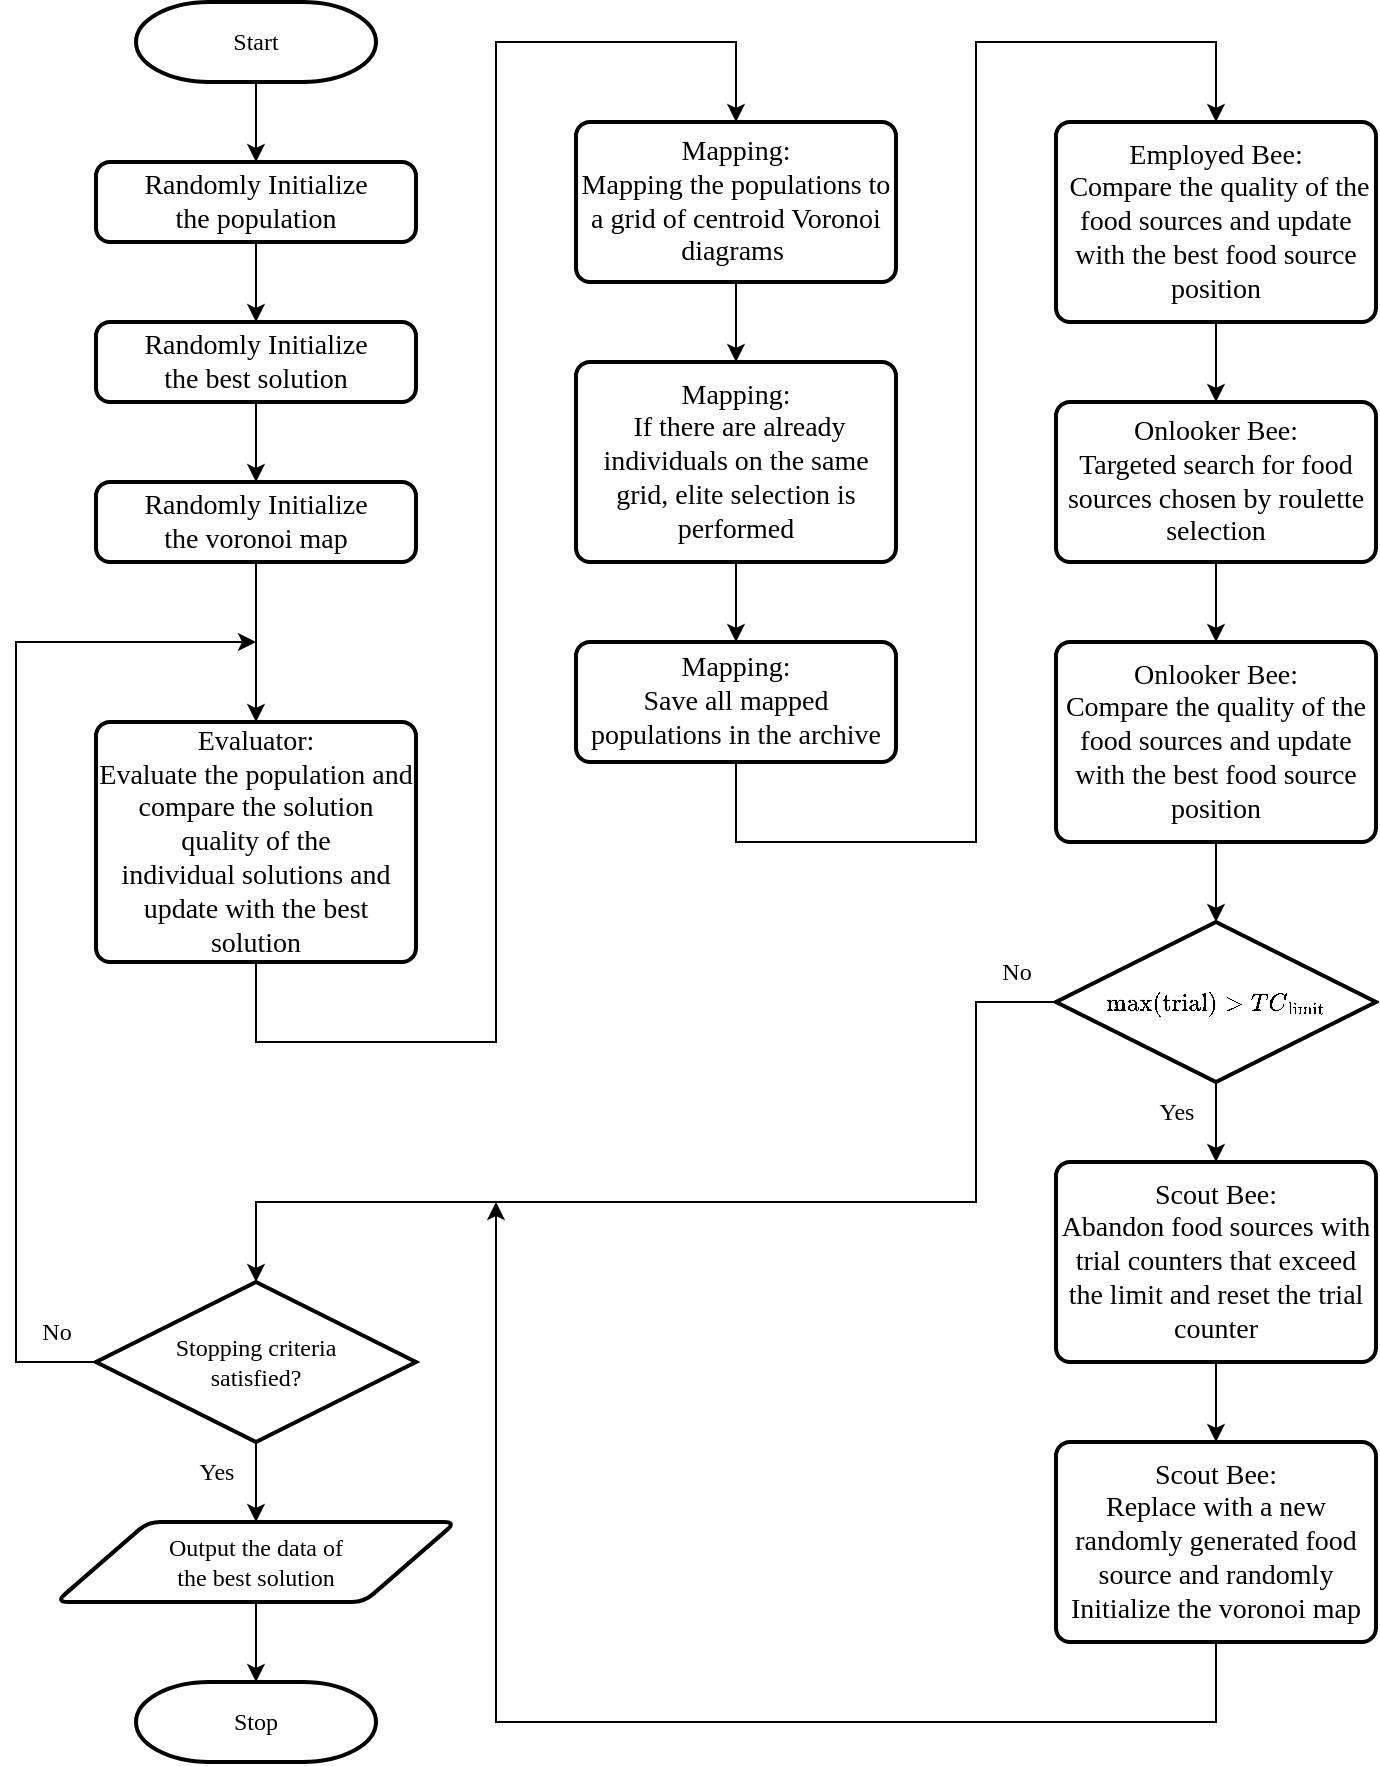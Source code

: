 <mxfile version="25.0.3" pages="5">
  <diagram id="3H6t_zqQJeO0y_MjUVNz" name="Main">
    <mxGraphModel dx="1113" dy="704" grid="1" gridSize="10" guides="1" tooltips="1" connect="1" arrows="1" fold="1" page="1" pageScale="1" pageWidth="827" pageHeight="1169" math="1" shadow="0">
      <root>
        <mxCell id="0" />
        <mxCell id="1" parent="0" />
        <mxCell id="qUcMJ0d_XwTnOVWjEgoh-31" value="" style="edgeStyle=orthogonalEdgeStyle;rounded=0;orthogonalLoop=1;jettySize=auto;html=1;fontFamily=Zen Kaku Gothic New;fontSource=https%3A%2F%2Ffonts.googleapis.com%2Fcss%3Ffamily%3DZen%2BKaku%2BGothic%2BNew;" parent="1" source="r-x8dVO7sjuacNaad5cY-24" target="qUcMJ0d_XwTnOVWjEgoh-25" edge="1">
          <mxGeometry relative="1" as="geometry" />
        </mxCell>
        <mxCell id="r-x8dVO7sjuacNaad5cY-24" value="&lt;font data-font-src=&quot;https://fonts.googleapis.com/css?family=Zen+Kaku+Gothic+New&quot;&gt;Start&lt;/font&gt;" style="strokeWidth=2;html=1;shape=mxgraph.flowchart.terminator;whiteSpace=wrap;fontFamily=Zen Kaku Gothic New;fontSource=https%3A%2F%2Ffonts.googleapis.com%2Fcss%3Ffamily%3DZen%2BKaku%2BGothic%2BNew;" parent="1" vertex="1">
          <mxGeometry x="100" y="40" width="120" height="40" as="geometry" />
        </mxCell>
        <mxCell id="r-x8dVO7sjuacNaad5cY-25" value="&lt;font data-font-src=&quot;https://fonts.googleapis.com/css?family=Zen+Kaku+Gothic+New&quot;&gt;Stop&lt;/font&gt;" style="strokeWidth=2;html=1;shape=mxgraph.flowchart.terminator;whiteSpace=wrap;fontFamily=Zen Kaku Gothic New;fontSource=https%3A%2F%2Ffonts.googleapis.com%2Fcss%3Ffamily%3DZen%2BKaku%2BGothic%2BNew;" parent="1" vertex="1">
          <mxGeometry x="100" y="880" width="120" height="40" as="geometry" />
        </mxCell>
        <mxCell id="qUcMJ0d_XwTnOVWjEgoh-24" value="" style="edgeStyle=none;html=1;fontFamily=Zen Kaku Gothic New;fontSource=https%3A%2F%2Ffonts.googleapis.com%2Fcss%3Ffamily%3DZen%2BKaku%2BGothic%2BNew;" parent="1" source="qUcMJ0d_XwTnOVWjEgoh-25" target="qUcMJ0d_XwTnOVWjEgoh-27" edge="1">
          <mxGeometry relative="1" as="geometry" />
        </mxCell>
        <mxCell id="qUcMJ0d_XwTnOVWjEgoh-25" value="&lt;font style=&quot;font-size: 14px;&quot;&gt;Randomly Initialize&lt;br&gt;the population&lt;/font&gt;" style="rounded=1;whiteSpace=wrap;html=1;absoluteArcSize=1;arcSize=14;strokeWidth=2;labelBackgroundColor=none;fillColor=none;fontFamily=Zen Kaku Gothic New;fontSource=https%3A%2F%2Ffonts.googleapis.com%2Fcss%3Ffamily%3DZen%2BKaku%2BGothic%2BNew;" parent="1" vertex="1">
          <mxGeometry x="80" y="120" width="160" height="40" as="geometry" />
        </mxCell>
        <mxCell id="ZrMVAZr8mCri6FPt50CC-32" value="" style="edgeStyle=orthogonalEdgeStyle;rounded=0;orthogonalLoop=1;jettySize=auto;html=1;fontFamily=Zen Kaku Gothic New;fontSource=https%3A%2F%2Ffonts.googleapis.com%2Fcss%3Ffamily%3DZen%2BKaku%2BGothic%2BNew;" parent="1" source="qUcMJ0d_XwTnOVWjEgoh-27" target="qUcMJ0d_XwTnOVWjEgoh-30" edge="1">
          <mxGeometry relative="1" as="geometry" />
        </mxCell>
        <mxCell id="qUcMJ0d_XwTnOVWjEgoh-27" value="&lt;span style=&quot;font-size: 14px;&quot;&gt;Randomly Initialize&lt;/span&gt;&lt;br style=&quot;font-size: 14px;&quot;&gt;&lt;span style=&quot;font-size: 14px;&quot;&gt;the best solution&lt;/span&gt;" style="rounded=1;whiteSpace=wrap;html=1;absoluteArcSize=1;arcSize=14;strokeWidth=2;labelBackgroundColor=none;fillColor=none;fontFamily=Zen Kaku Gothic New;fontSource=https%3A%2F%2Ffonts.googleapis.com%2Fcss%3Ffamily%3DZen%2BKaku%2BGothic%2BNew;" parent="1" vertex="1">
          <mxGeometry x="80" y="200" width="160" height="40" as="geometry" />
        </mxCell>
        <mxCell id="p7gg8vDx-tXxFpOCX-z4-24" style="edgeStyle=orthogonalEdgeStyle;rounded=0;orthogonalLoop=1;jettySize=auto;html=1;entryX=0.5;entryY=0;entryDx=0;entryDy=0;exitX=0.5;exitY=1;exitDx=0;exitDy=0;fontFamily=Zen Kaku Gothic New;fontSource=https%3A%2F%2Ffonts.googleapis.com%2Fcss%3Ffamily%3DZen%2BKaku%2BGothic%2BNew;" parent="1" source="qUcMJ0d_XwTnOVWjEgoh-30" target="ZrMVAZr8mCri6FPt50CC-29" edge="1">
          <mxGeometry relative="1" as="geometry">
            <mxPoint x="200" y="420" as="targetPoint" />
            <mxPoint x="160" y="340" as="sourcePoint" />
            <Array as="points">
              <mxPoint x="160" y="350" />
              <mxPoint x="160" y="350" />
            </Array>
          </mxGeometry>
        </mxCell>
        <mxCell id="qUcMJ0d_XwTnOVWjEgoh-30" value="&lt;font style=&quot;font-size: 14px;&quot;&gt;Randomly Initialize&lt;br&gt;the voronoi map&lt;/font&gt;" style="rounded=1;whiteSpace=wrap;html=1;absoluteArcSize=1;arcSize=14;strokeWidth=2;labelBackgroundColor=none;fillColor=none;fontFamily=Zen Kaku Gothic New;fontSource=https%3A%2F%2Ffonts.googleapis.com%2Fcss%3Ffamily%3DZen%2BKaku%2BGothic%2BNew;" parent="1" vertex="1">
          <mxGeometry x="80" y="280" width="160" height="40" as="geometry" />
        </mxCell>
        <mxCell id="ZrMVAZr8mCri6FPt50CC-38" style="edgeStyle=orthogonalEdgeStyle;rounded=0;orthogonalLoop=1;jettySize=auto;html=1;exitX=0;exitY=0.5;exitDx=0;exitDy=0;exitPerimeter=0;fontFamily=Zen Kaku Gothic New;fontSource=https%3A%2F%2Ffonts.googleapis.com%2Fcss%3Ffamily%3DZen%2BKaku%2BGothic%2BNew;" parent="1" source="ZrMVAZr8mCri6FPt50CC-24" edge="1">
          <mxGeometry relative="1" as="geometry">
            <mxPoint x="160" y="360" as="targetPoint" />
            <Array as="points">
              <mxPoint x="40" y="720" />
              <mxPoint x="40" y="360" />
            </Array>
          </mxGeometry>
        </mxCell>
        <mxCell id="ZrMVAZr8mCri6FPt50CC-48" style="edgeStyle=orthogonalEdgeStyle;rounded=0;orthogonalLoop=1;jettySize=auto;html=1;entryX=0.5;entryY=0;entryDx=0;entryDy=0;fontFamily=Zen Kaku Gothic New;fontSource=https%3A%2F%2Ffonts.googleapis.com%2Fcss%3Ffamily%3DZen%2BKaku%2BGothic%2BNew;" parent="1" source="ZrMVAZr8mCri6FPt50CC-24" target="ZrMVAZr8mCri6FPt50CC-47" edge="1">
          <mxGeometry relative="1" as="geometry" />
        </mxCell>
        <mxCell id="ZrMVAZr8mCri6FPt50CC-24" value="Stopping criteria &lt;br&gt;satisfied?" style="strokeWidth=2;html=1;shape=mxgraph.flowchart.decision;whiteSpace=wrap;labelBackgroundColor=none;fillColor=none;fontFamily=Zen Kaku Gothic New;fontSource=https%3A%2F%2Ffonts.googleapis.com%2Fcss%3Ffamily%3DZen%2BKaku%2BGothic%2BNew;" parent="1" vertex="1">
          <mxGeometry x="80" y="680" width="160" height="80" as="geometry" />
        </mxCell>
        <mxCell id="ZrMVAZr8mCri6FPt50CC-27" value="Yes" style="text;html=1;align=center;verticalAlign=middle;resizable=0;points=[];autosize=1;strokeColor=none;fillColor=none;fontFamily=Zen Kaku Gothic New;fontSource=https%3A%2F%2Ffonts.googleapis.com%2Fcss%3Ffamily%3DZen%2BKaku%2BGothic%2BNew;" parent="1" vertex="1">
          <mxGeometry x="120" y="760" width="40" height="30" as="geometry" />
        </mxCell>
        <mxCell id="ZrMVAZr8mCri6FPt50CC-28" value="No" style="text;html=1;align=center;verticalAlign=middle;resizable=0;points=[];autosize=1;strokeColor=none;fillColor=none;fontFamily=Zen Kaku Gothic New;fontSource=https%3A%2F%2Ffonts.googleapis.com%2Fcss%3Ffamily%3DZen%2BKaku%2BGothic%2BNew;" parent="1" vertex="1">
          <mxGeometry x="40" y="690" width="40" height="30" as="geometry" />
        </mxCell>
        <mxCell id="ZrMVAZr8mCri6FPt50CC-34" value="" style="edgeStyle=orthogonalEdgeStyle;rounded=0;orthogonalLoop=1;jettySize=auto;html=1;fontFamily=Zen Kaku Gothic New;fontSource=https%3A%2F%2Ffonts.googleapis.com%2Fcss%3Ffamily%3DZen%2BKaku%2BGothic%2BNew;" parent="1" source="ZrMVAZr8mCri6FPt50CC-29" target="ZrMVAZr8mCri6FPt50CC-33" edge="1">
          <mxGeometry relative="1" as="geometry">
            <Array as="points">
              <mxPoint x="160" y="560" />
              <mxPoint x="280" y="560" />
              <mxPoint x="280" y="60" />
              <mxPoint x="400" y="60" />
            </Array>
          </mxGeometry>
        </mxCell>
        <mxCell id="ZrMVAZr8mCri6FPt50CC-29" value="&lt;font style=&quot;font-size: 14px;&quot;&gt;Evaluator:&lt;br&gt;Evaluate the population and compare the solution quality of the individual&amp;nbsp;solutions and update with the best solution&lt;/font&gt;" style="rounded=1;whiteSpace=wrap;html=1;absoluteArcSize=1;arcSize=14;strokeWidth=2;labelBackgroundColor=none;fillColor=none;fontFamily=Zen Kaku Gothic New;fontSource=https%3A%2F%2Ffonts.googleapis.com%2Fcss%3Ffamily%3DZen%2BKaku%2BGothic%2BNew;" parent="1" vertex="1">
          <mxGeometry x="80" y="400" width="160" height="120" as="geometry" />
        </mxCell>
        <mxCell id="yC3Sb2wDmPSCrWV9YOtB-28" style="edgeStyle=orthogonalEdgeStyle;rounded=0;orthogonalLoop=1;jettySize=auto;html=1;entryX=0.5;entryY=0;entryDx=0;entryDy=0;fontFamily=Zen Kaku Gothic New;fontSource=https%3A%2F%2Ffonts.googleapis.com%2Fcss%3Ffamily%3DZen%2BKaku%2BGothic%2BNew;" edge="1" parent="1" source="ZrMVAZr8mCri6FPt50CC-30" target="yC3Sb2wDmPSCrWV9YOtB-24">
          <mxGeometry relative="1" as="geometry">
            <Array as="points">
              <mxPoint x="640" y="580" />
            </Array>
          </mxGeometry>
        </mxCell>
        <mxCell id="ZrMVAZr8mCri6FPt50CC-30" value="$$\max(\text{trial}) &amp;gt; {TC}_\text{limit}$$" style="strokeWidth=2;html=1;shape=mxgraph.flowchart.decision;whiteSpace=wrap;labelBackgroundColor=none;fillColor=none;fontFamily=Zen Kaku Gothic New;fontSource=https%3A%2F%2Ffonts.googleapis.com%2Fcss%3Ffamily%3DZen%2BKaku%2BGothic%2BNew;" parent="1" vertex="1">
          <mxGeometry x="560" y="500" width="160" height="80" as="geometry" />
        </mxCell>
        <mxCell id="ZrMVAZr8mCri6FPt50CC-37" value="" style="edgeStyle=orthogonalEdgeStyle;rounded=0;orthogonalLoop=1;jettySize=auto;html=1;fontFamily=Zen Kaku Gothic New;fontSource=https%3A%2F%2Ffonts.googleapis.com%2Fcss%3Ffamily%3DZen%2BKaku%2BGothic%2BNew;" parent="1" source="ZrMVAZr8mCri6FPt50CC-33" target="ZrMVAZr8mCri6FPt50CC-36" edge="1">
          <mxGeometry relative="1" as="geometry" />
        </mxCell>
        <mxCell id="ZrMVAZr8mCri6FPt50CC-33" value="&lt;span style=&quot;font-size: 14px;&quot;&gt;Mapping:&lt;/span&gt;&lt;span style=&quot;font-size: 14px;&quot;&gt;&lt;br&gt;Mapping the populations to a grid of centroid Voronoi diagrams&amp;nbsp;&lt;/span&gt;" style="rounded=1;whiteSpace=wrap;html=1;absoluteArcSize=1;arcSize=14;strokeWidth=2;labelBackgroundColor=none;fillColor=none;fontFamily=Zen Kaku Gothic New;fontSource=https%3A%2F%2Ffonts.googleapis.com%2Fcss%3Ffamily%3DZen%2BKaku%2BGothic%2BNew;" parent="1" vertex="1">
          <mxGeometry x="320" y="100" width="160" height="80" as="geometry" />
        </mxCell>
        <mxCell id="yC3Sb2wDmPSCrWV9YOtB-33" value="" style="edgeStyle=orthogonalEdgeStyle;rounded=0;orthogonalLoop=1;jettySize=auto;html=1;fontFamily=Zen Kaku Gothic New;fontSource=https%3A%2F%2Ffonts.googleapis.com%2Fcss%3Ffamily%3DZen%2BKaku%2BGothic%2BNew;" edge="1" parent="1" source="ZrMVAZr8mCri6FPt50CC-36" target="ZrMVAZr8mCri6FPt50CC-42">
          <mxGeometry relative="1" as="geometry" />
        </mxCell>
        <mxCell id="ZrMVAZr8mCri6FPt50CC-36" value="&lt;span style=&quot;font-size: 14px;&quot;&gt;Mapping:&lt;/span&gt;&lt;span style=&quot;font-size: 14px;&quot;&gt;&lt;br&gt;&amp;nbsp;&lt;/span&gt;&lt;span style=&quot;font-size: 14px;&quot;&gt;If there are already individuals on the same grid, elite selection is performed&lt;/span&gt;" style="rounded=1;whiteSpace=wrap;html=1;absoluteArcSize=1;arcSize=14;strokeWidth=2;labelBackgroundColor=none;fillColor=none;fontFamily=Zen Kaku Gothic New;fontSource=https%3A%2F%2Ffonts.googleapis.com%2Fcss%3Ffamily%3DZen%2BKaku%2BGothic%2BNew;" parent="1" vertex="1">
          <mxGeometry x="320" y="220" width="160" height="100" as="geometry" />
        </mxCell>
        <mxCell id="ZrMVAZr8mCri6FPt50CC-45" value="" style="edgeStyle=orthogonalEdgeStyle;rounded=0;orthogonalLoop=1;jettySize=auto;html=1;fontFamily=Zen Kaku Gothic New;fontSource=https%3A%2F%2Ffonts.googleapis.com%2Fcss%3Ffamily%3DZen%2BKaku%2BGothic%2BNew;" parent="1" source="ZrMVAZr8mCri6FPt50CC-42" target="ZrMVAZr8mCri6FPt50CC-44" edge="1">
          <mxGeometry relative="1" as="geometry">
            <Array as="points">
              <mxPoint x="400" y="460" />
              <mxPoint x="520" y="460" />
              <mxPoint x="520" y="60" />
              <mxPoint x="640" y="60" />
            </Array>
          </mxGeometry>
        </mxCell>
        <mxCell id="ZrMVAZr8mCri6FPt50CC-42" value="&lt;div&gt;&lt;span style=&quot;font-size: 14px;&quot;&gt;Mapping:&lt;/span&gt;&lt;span style=&quot;font-size: 14px;&quot;&gt;&lt;br&gt;&lt;/span&gt;&lt;/div&gt;&lt;span style=&quot;font-size: 14px;&quot;&gt;Save all mapped populations in the archive&lt;/span&gt;" style="rounded=1;whiteSpace=wrap;html=1;absoluteArcSize=1;arcSize=14;strokeWidth=2;labelBackgroundColor=none;fillColor=none;fontFamily=Zen Kaku Gothic New;fontSource=https%3A%2F%2Ffonts.googleapis.com%2Fcss%3Ffamily%3DZen%2BKaku%2BGothic%2BNew;" parent="1" vertex="1">
          <mxGeometry x="320" y="360" width="160" height="60" as="geometry" />
        </mxCell>
        <mxCell id="yC3Sb2wDmPSCrWV9YOtB-37" value="" style="edgeStyle=orthogonalEdgeStyle;rounded=0;orthogonalLoop=1;jettySize=auto;html=1;fontFamily=Zen Kaku Gothic New;fontSource=https%3A%2F%2Ffonts.googleapis.com%2Fcss%3Ffamily%3DZen%2BKaku%2BGothic%2BNew;" edge="1" parent="1" source="ZrMVAZr8mCri6FPt50CC-44" target="yC3Sb2wDmPSCrWV9YOtB-31">
          <mxGeometry relative="1" as="geometry" />
        </mxCell>
        <mxCell id="ZrMVAZr8mCri6FPt50CC-44" value="&lt;span style=&quot;font-size: 14px;&quot;&gt;Employed Bee:&lt;/span&gt;&lt;div&gt;&lt;span style=&quot;font-size: 14px;&quot;&gt;&amp;nbsp;Compare the quality of the food sources and update with the best food source position&lt;/span&gt;&lt;/div&gt;" style="rounded=1;whiteSpace=wrap;html=1;absoluteArcSize=1;arcSize=14;strokeWidth=2;labelBackgroundColor=none;fillColor=none;fontFamily=Zen Kaku Gothic New;fontSource=https%3A%2F%2Ffonts.googleapis.com%2Fcss%3Ffamily%3DZen%2BKaku%2BGothic%2BNew;" parent="1" vertex="1">
          <mxGeometry x="560" y="100" width="160" height="100" as="geometry" />
        </mxCell>
        <mxCell id="ZrMVAZr8mCri6FPt50CC-49" value="" style="edgeStyle=orthogonalEdgeStyle;rounded=0;orthogonalLoop=1;jettySize=auto;html=1;fontFamily=Zen Kaku Gothic New;fontSource=https%3A%2F%2Ffonts.googleapis.com%2Fcss%3Ffamily%3DZen%2BKaku%2BGothic%2BNew;" parent="1" source="ZrMVAZr8mCri6FPt50CC-47" target="r-x8dVO7sjuacNaad5cY-25" edge="1">
          <mxGeometry relative="1" as="geometry" />
        </mxCell>
        <mxCell id="ZrMVAZr8mCri6FPt50CC-47" value="Output the data of &lt;br&gt;the best solution" style="shape=parallelogram;html=1;strokeWidth=2;perimeter=parallelogramPerimeter;whiteSpace=wrap;rounded=1;arcSize=12;size=0.23;fontFamily=Zen Kaku Gothic New;fontSource=https%3A%2F%2Ffonts.googleapis.com%2Fcss%3Ffamily%3DZen%2BKaku%2BGothic%2BNew;" parent="1" vertex="1">
          <mxGeometry x="60" y="800" width="200" height="40" as="geometry" />
        </mxCell>
        <mxCell id="yC3Sb2wDmPSCrWV9YOtB-29" style="edgeStyle=orthogonalEdgeStyle;rounded=0;orthogonalLoop=1;jettySize=auto;html=1;exitX=0.5;exitY=1;exitDx=0;exitDy=0;fontFamily=Zen Kaku Gothic New;fontSource=https%3A%2F%2Ffonts.googleapis.com%2Fcss%3Ffamily%3DZen%2BKaku%2BGothic%2BNew;" edge="1" parent="1" source="yC3Sb2wDmPSCrWV9YOtB-39">
          <mxGeometry relative="1" as="geometry">
            <mxPoint x="280" y="640" as="targetPoint" />
            <mxPoint x="640" y="759.97" as="sourcePoint" />
            <Array as="points">
              <mxPoint x="640" y="900" />
              <mxPoint x="280" y="900" />
            </Array>
          </mxGeometry>
        </mxCell>
        <mxCell id="yC3Sb2wDmPSCrWV9YOtB-40" value="" style="edgeStyle=orthogonalEdgeStyle;rounded=0;orthogonalLoop=1;jettySize=auto;html=1;fontFamily=Zen Kaku Gothic New;fontSource=https%3A%2F%2Ffonts.googleapis.com%2Fcss%3Ffamily%3DZen%2BKaku%2BGothic%2BNew;" edge="1" parent="1" source="yC3Sb2wDmPSCrWV9YOtB-24" target="yC3Sb2wDmPSCrWV9YOtB-39">
          <mxGeometry relative="1" as="geometry">
            <Array as="points">
              <mxPoint x="640" y="700" />
              <mxPoint x="640" y="700" />
            </Array>
          </mxGeometry>
        </mxCell>
        <mxCell id="yC3Sb2wDmPSCrWV9YOtB-24" value="&lt;div&gt;&lt;span style=&quot;font-size: 14px;&quot;&gt;Scout Bee:&lt;/span&gt;&lt;/div&gt;&lt;span style=&quot;font-size: 14px;&quot;&gt;Abandon&amp;nbsp;food sources with trial counters that exceed the limit and reset the trial counter&lt;/span&gt;" style="rounded=1;whiteSpace=wrap;html=1;absoluteArcSize=1;arcSize=14;strokeWidth=2;labelBackgroundColor=none;fillColor=none;fontFamily=Zen Kaku Gothic New;fontSource=https%3A%2F%2Ffonts.googleapis.com%2Fcss%3Ffamily%3DZen%2BKaku%2BGothic%2BNew;" vertex="1" parent="1">
          <mxGeometry x="560" y="620" width="160" height="100" as="geometry" />
        </mxCell>
        <mxCell id="yC3Sb2wDmPSCrWV9YOtB-25" value="Yes" style="text;html=1;align=center;verticalAlign=middle;resizable=0;points=[];autosize=1;strokeColor=none;fillColor=none;fontFamily=Zen Kaku Gothic New;fontSource=https%3A%2F%2Ffonts.googleapis.com%2Fcss%3Ffamily%3DZen%2BKaku%2BGothic%2BNew;" vertex="1" parent="1">
          <mxGeometry x="600" y="580" width="40" height="30" as="geometry" />
        </mxCell>
        <mxCell id="yC3Sb2wDmPSCrWV9YOtB-26" value="No" style="text;html=1;align=center;verticalAlign=middle;resizable=0;points=[];autosize=1;strokeColor=none;fillColor=none;fontFamily=Zen Kaku Gothic New;fontSource=https%3A%2F%2Ffonts.googleapis.com%2Fcss%3Ffamily%3DZen%2BKaku%2BGothic%2BNew;" vertex="1" parent="1">
          <mxGeometry x="520" y="510" width="40" height="30" as="geometry" />
        </mxCell>
        <mxCell id="yC3Sb2wDmPSCrWV9YOtB-27" style="edgeStyle=orthogonalEdgeStyle;rounded=0;orthogonalLoop=1;jettySize=auto;html=1;entryX=0.5;entryY=0;entryDx=0;entryDy=0;entryPerimeter=0;fontFamily=Zen Kaku Gothic New;fontSource=https%3A%2F%2Ffonts.googleapis.com%2Fcss%3Ffamily%3DZen%2BKaku%2BGothic%2BNew;exitX=0;exitY=0.5;exitDx=0;exitDy=0;exitPerimeter=0;" edge="1" parent="1" source="ZrMVAZr8mCri6FPt50CC-30" target="ZrMVAZr8mCri6FPt50CC-24">
          <mxGeometry relative="1" as="geometry">
            <mxPoint x="500" y="560" as="sourcePoint" />
            <mxPoint x="280" y="560" as="targetPoint" />
            <Array as="points">
              <mxPoint x="520" y="540" />
              <mxPoint x="520" y="640" />
              <mxPoint x="160" y="640" />
            </Array>
          </mxGeometry>
        </mxCell>
        <mxCell id="yC3Sb2wDmPSCrWV9YOtB-41" value="" style="edgeStyle=orthogonalEdgeStyle;rounded=0;orthogonalLoop=1;jettySize=auto;html=1;fontFamily=Zen Kaku Gothic New;fontSource=https%3A%2F%2Ffonts.googleapis.com%2Fcss%3Ffamily%3DZen%2BKaku%2BGothic%2BNew;" edge="1" parent="1" source="yC3Sb2wDmPSCrWV9YOtB-30" target="ZrMVAZr8mCri6FPt50CC-30">
          <mxGeometry relative="1" as="geometry" />
        </mxCell>
        <mxCell id="yC3Sb2wDmPSCrWV9YOtB-30" value="&lt;div&gt;&lt;div&gt;&lt;span style=&quot;font-size: 14px;&quot;&gt;Onlooker Bee:&lt;/span&gt;&lt;/div&gt;&lt;span style=&quot;font-size: 14px;&quot;&gt;&lt;/span&gt;&lt;/div&gt;&lt;div&gt;&lt;span style=&quot;font-size: 14px; background-color: initial;&quot;&gt;Compare the quality of the food sources and update with the best food source position&lt;/span&gt;&lt;/div&gt;" style="rounded=1;whiteSpace=wrap;html=1;absoluteArcSize=1;arcSize=14;strokeWidth=2;labelBackgroundColor=none;fillColor=none;fontFamily=Zen Kaku Gothic New;fontSource=https%3A%2F%2Ffonts.googleapis.com%2Fcss%3Ffamily%3DZen%2BKaku%2BGothic%2BNew;" vertex="1" parent="1">
          <mxGeometry x="560" y="360" width="160" height="100" as="geometry" />
        </mxCell>
        <mxCell id="yC3Sb2wDmPSCrWV9YOtB-38" value="" style="edgeStyle=orthogonalEdgeStyle;rounded=0;orthogonalLoop=1;jettySize=auto;html=1;fontFamily=Zen Kaku Gothic New;fontSource=https%3A%2F%2Ffonts.googleapis.com%2Fcss%3Ffamily%3DZen%2BKaku%2BGothic%2BNew;" edge="1" parent="1" source="yC3Sb2wDmPSCrWV9YOtB-31" target="yC3Sb2wDmPSCrWV9YOtB-30">
          <mxGeometry relative="1" as="geometry" />
        </mxCell>
        <mxCell id="yC3Sb2wDmPSCrWV9YOtB-31" value="&lt;div&gt;&lt;span style=&quot;font-size: 14px;&quot;&gt;Onlooker Bee:&lt;/span&gt;&lt;span style=&quot;font-size: 14px;&quot;&gt;&lt;/span&gt;&lt;/div&gt;&lt;span style=&quot;font-size: 14px;&quot;&gt;Targeted search for food sources chosen by roulette selection&lt;/span&gt;" style="rounded=1;whiteSpace=wrap;html=1;absoluteArcSize=1;arcSize=14;strokeWidth=2;labelBackgroundColor=none;fillColor=none;fontFamily=Zen Kaku Gothic New;fontSource=https%3A%2F%2Ffonts.googleapis.com%2Fcss%3Ffamily%3DZen%2BKaku%2BGothic%2BNew;" vertex="1" parent="1">
          <mxGeometry x="560" y="240" width="160" height="80" as="geometry" />
        </mxCell>
        <mxCell id="yC3Sb2wDmPSCrWV9YOtB-39" value="&lt;div&gt;&lt;font style=&quot;font-size: 14px;&quot;&gt;Scout Bee:&lt;/font&gt;&lt;/div&gt;&lt;font style=&quot;font-size: 14px;&quot;&gt;Replace with a new randomly generated food source and r&lt;/font&gt;&lt;span style=&quot;font-size: 14px;&quot;&gt;andomly Initialize&amp;nbsp;&lt;/span&gt;&lt;span style=&quot;font-size: 14px;&quot;&gt;the voronoi map&lt;/span&gt;" style="rounded=1;whiteSpace=wrap;html=1;absoluteArcSize=1;arcSize=14;strokeWidth=2;labelBackgroundColor=none;fillColor=none;fontFamily=Zen Kaku Gothic New;fontSource=https%3A%2F%2Ffonts.googleapis.com%2Fcss%3Ffamily%3DZen%2BKaku%2BGothic%2BNew;" vertex="1" parent="1">
          <mxGeometry x="560" y="760" width="160" height="100" as="geometry" />
        </mxCell>
      </root>
    </mxGraphModel>
  </diagram>
  <diagram name="Initialize" id="SplFwivHjFoD7zbueBww">
    <mxGraphModel dx="628" dy="491" grid="1" gridSize="10" guides="1" tooltips="1" connect="1" arrows="1" fold="1" page="1" pageScale="1" pageWidth="1169" pageHeight="827" math="0" shadow="0">
      <root>
        <mxCell id="VORQM1guMgyCWVQgOza2-0" />
        <mxCell id="VORQM1guMgyCWVQgOza2-1" parent="VORQM1guMgyCWVQgOza2-0" />
        <mxCell id="HBq21uo3DgkPs9RNfbSA-0" value="" style="edgeStyle=none;html=1;fontFamily=Zen Kaku Gothic New;fontSource=https%3A%2F%2Ffonts.googleapis.com%2Fcss%3Ffamily%3DZen%2BKaku%2BGothic%2BNew;" edge="1" parent="VORQM1guMgyCWVQgOza2-1" source="VORQM1guMgyCWVQgOza2-3" target="pi0A4q8-4oQ2cXqygGsc-0">
          <mxGeometry relative="1" as="geometry" />
        </mxCell>
        <mxCell id="VORQM1guMgyCWVQgOza2-3" value="&lt;font style=&quot;font-size: 14px;&quot; data-font-src=&quot;https://fonts.googleapis.com/css?family=Zen+Kaku+Gothic+New&quot;&gt;Start&lt;/font&gt;" style="strokeWidth=2;html=1;shape=mxgraph.flowchart.terminator;whiteSpace=wrap;fontFamily=Zen Kaku Gothic New;fontSource=https%3A%2F%2Ffonts.googleapis.com%2Fcss%3Ffamily%3DZen%2BKaku%2BGothic%2BNew;" vertex="1" parent="VORQM1guMgyCWVQgOza2-1">
          <mxGeometry x="540" y="40" width="120" height="40" as="geometry" />
        </mxCell>
        <mxCell id="HBq21uo3DgkPs9RNfbSA-2" value="" style="edgeStyle=none;html=1;fontFamily=Zen Kaku Gothic New;fontSource=https%3A%2F%2Ffonts.googleapis.com%2Fcss%3Ffamily%3DZen%2BKaku%2BGothic%2BNew;" edge="1" parent="VORQM1guMgyCWVQgOza2-1" source="pi0A4q8-4oQ2cXqygGsc-0" target="HBq21uo3DgkPs9RNfbSA-1">
          <mxGeometry relative="1" as="geometry" />
        </mxCell>
        <mxCell id="pi0A4q8-4oQ2cXqygGsc-0" value="&lt;font style=&quot;font-size: 14px;&quot;&gt;Randomly Initialize&lt;br&gt;the population&lt;/font&gt;" style="rounded=1;whiteSpace=wrap;html=1;absoluteArcSize=1;arcSize=14;strokeWidth=2;labelBackgroundColor=none;fillColor=none;fontFamily=Zen Kaku Gothic New;fontSource=https%3A%2F%2Ffonts.googleapis.com%2Fcss%3Ffamily%3DZen%2BKaku%2BGothic%2BNew;" vertex="1" parent="VORQM1guMgyCWVQgOza2-1">
          <mxGeometry x="520" y="120" width="160" height="40" as="geometry" />
        </mxCell>
        <mxCell id="HBq21uo3DgkPs9RNfbSA-4" value="" style="edgeStyle=none;html=1;fontFamily=Zen Kaku Gothic New;fontSource=https%3A%2F%2Ffonts.googleapis.com%2Fcss%3Ffamily%3DZen%2BKaku%2BGothic%2BNew;" edge="1" parent="VORQM1guMgyCWVQgOza2-1" source="HBq21uo3DgkPs9RNfbSA-1" target="HBq21uo3DgkPs9RNfbSA-3">
          <mxGeometry relative="1" as="geometry" />
        </mxCell>
        <mxCell id="HBq21uo3DgkPs9RNfbSA-1" value="&lt;font style=&quot;font-size: 14px;&quot;&gt;Evaluate the population&lt;/font&gt;" style="rounded=1;whiteSpace=wrap;html=1;absoluteArcSize=1;arcSize=14;strokeWidth=2;labelBackgroundColor=none;fillColor=none;fontFamily=Zen Kaku Gothic New;fontSource=https%3A%2F%2Ffonts.googleapis.com%2Fcss%3Ffamily%3DZen%2BKaku%2BGothic%2BNew;" vertex="1" parent="VORQM1guMgyCWVQgOza2-1">
          <mxGeometry x="520" y="200" width="160" height="40" as="geometry" />
        </mxCell>
        <mxCell id="HBq21uo3DgkPs9RNfbSA-6" value="" style="edgeStyle=none;html=1;fontFamily=Zen Kaku Gothic New;fontSource=https%3A%2F%2Ffonts.googleapis.com%2Fcss%3Ffamily%3DZen%2BKaku%2BGothic%2BNew;" edge="1" parent="VORQM1guMgyCWVQgOza2-1" source="HBq21uo3DgkPs9RNfbSA-3" target="HBq21uo3DgkPs9RNfbSA-5">
          <mxGeometry relative="1" as="geometry" />
        </mxCell>
        <mxCell id="HBq21uo3DgkPs9RNfbSA-3" value="&lt;font style=&quot;font-size: 14px;&quot;&gt;Randomly Initialize&lt;br&gt;the best solution&lt;/font&gt;" style="rounded=1;whiteSpace=wrap;html=1;absoluteArcSize=1;arcSize=14;strokeWidth=2;labelBackgroundColor=none;fillColor=none;fontFamily=Zen Kaku Gothic New;fontSource=https%3A%2F%2Ffonts.googleapis.com%2Fcss%3Ffamily%3DZen%2BKaku%2BGothic%2BNew;" vertex="1" parent="VORQM1guMgyCWVQgOza2-1">
          <mxGeometry x="520" y="280" width="160" height="40" as="geometry" />
        </mxCell>
        <mxCell id="HBq21uo3DgkPs9RNfbSA-8" value="" style="edgeStyle=none;html=1;fontFamily=Zen Kaku Gothic New;fontSource=https%3A%2F%2Ffonts.googleapis.com%2Fcss%3Ffamily%3DZen%2BKaku%2BGothic%2BNew;fontSize=14;fontColor=#000000;" edge="1" parent="VORQM1guMgyCWVQgOza2-1" source="HBq21uo3DgkPs9RNfbSA-5" target="HBq21uo3DgkPs9RNfbSA-7">
          <mxGeometry relative="1" as="geometry" />
        </mxCell>
        <mxCell id="HBq21uo3DgkPs9RNfbSA-5" value="&lt;font style=&quot;font-size: 14px;&quot;&gt;Randomly Initialize&lt;br&gt;the voronoi map&lt;/font&gt;" style="rounded=1;whiteSpace=wrap;html=1;absoluteArcSize=1;arcSize=14;strokeWidth=2;labelBackgroundColor=none;fillColor=none;fontFamily=Zen Kaku Gothic New;fontSource=https%3A%2F%2Ffonts.googleapis.com%2Fcss%3Ffamily%3DZen%2BKaku%2BGothic%2BNew;" vertex="1" parent="VORQM1guMgyCWVQgOza2-1">
          <mxGeometry x="520" y="360" width="160" height="40" as="geometry" />
        </mxCell>
        <mxCell id="HBq21uo3DgkPs9RNfbSA-7" value="&lt;font style=&quot;font-size: 14px;&quot; data-font-src=&quot;https://fonts.googleapis.com/css?family=Zen+Kaku+Gothic+New&quot;&gt;End&lt;/font&gt;" style="strokeWidth=2;html=1;shape=mxgraph.flowchart.terminator;whiteSpace=wrap;fontFamily=Zen Kaku Gothic New;fontSource=https%3A%2F%2Ffonts.googleapis.com%2Fcss%3Ffamily%3DZen%2BKaku%2BGothic%2BNew;" vertex="1" parent="VORQM1guMgyCWVQgOza2-1">
          <mxGeometry x="540" y="440" width="120" height="40" as="geometry" />
        </mxCell>
      </root>
    </mxGraphModel>
  </diagram>
  <diagram id="kVgUYw7ZK5WanfkW_EeC" name="Evaluator">
    <mxGraphModel dx="628" dy="491" grid="1" gridSize="10" guides="1" tooltips="1" connect="1" arrows="1" fold="1" page="1" pageScale="1" pageWidth="1169" pageHeight="827" math="0" shadow="0">
      <root>
        <mxCell id="0" />
        <mxCell id="1" parent="0" />
        <mxCell id="9Vmvuzqgc9I03_TRnTgV-1" value="" style="edgeStyle=none;html=1;fontFamily=Zen Kaku Gothic New;fontSource=https%3A%2F%2Ffonts.googleapis.com%2Fcss%3Ffamily%3DZen%2BKaku%2BGothic%2BNew;" parent="1" source="9Vmvuzqgc9I03_TRnTgV-2" target="9Vmvuzqgc9I03_TRnTgV-5" edge="1">
          <mxGeometry relative="1" as="geometry" />
        </mxCell>
        <mxCell id="9Vmvuzqgc9I03_TRnTgV-2" value="&lt;font data-font-src=&quot;https://fonts.googleapis.com/css?family=Zen+Kaku+Gothic+New&quot;&gt;Start&lt;/font&gt;" style="strokeWidth=2;html=1;shape=mxgraph.flowchart.terminator;whiteSpace=wrap;fontFamily=Zen Kaku Gothic New;fontSource=https%3A%2F%2Ffonts.googleapis.com%2Fcss%3Ffamily%3DZen%2BKaku%2BGothic%2BNew;" parent="1" vertex="1">
          <mxGeometry x="540" y="40" width="120" height="40" as="geometry" />
        </mxCell>
        <mxCell id="9Vmvuzqgc9I03_TRnTgV-3" value="&lt;font data-font-src=&quot;https://fonts.googleapis.com/css?family=Zen+Kaku+Gothic+New&quot;&gt;End&lt;/font&gt;" style="strokeWidth=2;html=1;shape=mxgraph.flowchart.terminator;whiteSpace=wrap;fontFamily=Zen Kaku Gothic New;fontSource=https%3A%2F%2Ffonts.googleapis.com%2Fcss%3Ffamily%3DZen%2BKaku%2BGothic%2BNew;" parent="1" vertex="1">
          <mxGeometry x="540" y="560" width="120" height="40" as="geometry" />
        </mxCell>
        <mxCell id="9Vmvuzqgc9I03_TRnTgV-22" value="" style="edgeStyle=none;html=1;fontFamily=Zen Kaku Gothic New;fontSource=https%3A%2F%2Ffonts.googleapis.com%2Fcss%3Ffamily%3DZen%2BKaku%2BGothic%2BNew;" parent="1" source="9Vmvuzqgc9I03_TRnTgV-5" target="9Vmvuzqgc9I03_TRnTgV-20" edge="1">
          <mxGeometry relative="1" as="geometry" />
        </mxCell>
        <mxCell id="9Vmvuzqgc9I03_TRnTgV-5" value="for ind = 1 in&amp;nbsp;&lt;span style=&quot;background-color: rgb(255, 255, 255); color: rgb(36, 41, 46);&quot;&gt;individuals&lt;/span&gt;" style="strokeWidth=2;html=1;shape=mxgraph.flowchart.loop_limit;whiteSpace=wrap;fontFamily=Zen Kaku Gothic New;fontSource=https%3A%2F%2Ffonts.googleapis.com%2Fcss%3Ffamily%3DZen%2BKaku%2BGothic%2BNew;" parent="1" vertex="1">
          <mxGeometry x="520" y="120" width="160" height="40" as="geometry" />
        </mxCell>
        <mxCell id="9Vmvuzqgc9I03_TRnTgV-6" value="" style="edgeStyle=none;html=1;fontFamily=Zen Kaku Gothic New;fontSource=https%3A%2F%2Ffonts.googleapis.com%2Fcss%3Ffamily%3DZen%2BKaku%2BGothic%2BNew;" parent="1" source="9Vmvuzqgc9I03_TRnTgV-7" target="9Vmvuzqgc9I03_TRnTgV-3" edge="1">
          <mxGeometry relative="1" as="geometry" />
        </mxCell>
        <mxCell id="9Vmvuzqgc9I03_TRnTgV-7" value="" style="strokeWidth=2;html=1;shape=mxgraph.flowchart.loop_limit;whiteSpace=wrap;labelBackgroundColor=none;fillColor=none;rotation=-180;fontFamily=Zen Kaku Gothic New;fontSource=https%3A%2F%2Ffonts.googleapis.com%2Fcss%3Ffamily%3DZen%2BKaku%2BGothic%2BNew;" parent="1" vertex="1">
          <mxGeometry x="520" y="480" width="160" height="40" as="geometry" />
        </mxCell>
        <mxCell id="-KELcxQXZb8MjOlXj9uu-3" value="" style="edgeStyle=none;html=1;fontFamily=Zen Kaku Gothic New;fontSource=https%3A%2F%2Ffonts.googleapis.com%2Fcss%3Ffamily%3DZen%2BKaku%2BGothic%2BNew;fontColor=#000000;" parent="1" source="9Vmvuzqgc9I03_TRnTgV-20" target="9Vmvuzqgc9I03_TRnTgV-25" edge="1">
          <mxGeometry relative="1" as="geometry" />
        </mxCell>
        <mxCell id="9Vmvuzqgc9I03_TRnTgV-20" value="f = fitness(ind.gene)" style="rounded=1;whiteSpace=wrap;html=1;absoluteArcSize=1;arcSize=14;strokeWidth=2;labelBackgroundColor=none;fillColor=none;fontFamily=Zen Kaku Gothic New;fontSource=https%3A%2F%2Ffonts.googleapis.com%2Fcss%3Ffamily%3DZen%2BKaku%2BGothic%2BNew;" parent="1" vertex="1">
          <mxGeometry x="520" y="200" width="160" height="40" as="geometry" />
        </mxCell>
        <mxCell id="-KELcxQXZb8MjOlXj9uu-6" style="edgeStyle=none;html=1;entryX=0.5;entryY=1;entryDx=0;entryDy=0;entryPerimeter=0;fontFamily=Zen Kaku Gothic New;fontSource=https%3A%2F%2Ffonts.googleapis.com%2Fcss%3Ffamily%3DZen%2BKaku%2BGothic%2BNew;fontColor=#000000;" parent="1" source="9Vmvuzqgc9I03_TRnTgV-21" target="9Vmvuzqgc9I03_TRnTgV-7" edge="1">
          <mxGeometry relative="1" as="geometry" />
        </mxCell>
        <mxCell id="-KELcxQXZb8MjOlXj9uu-9" style="edgeStyle=orthogonalEdgeStyle;rounded=0;html=1;entryX=0.5;entryY=0;entryDx=0;entryDy=0;fontFamily=Zen Kaku Gothic New;fontSource=https%3A%2F%2Ffonts.googleapis.com%2Fcss%3Ffamily%3DZen%2BKaku%2BGothic%2BNew;fontColor=#000000;" parent="1" source="9Vmvuzqgc9I03_TRnTgV-21" target="9Vmvuzqgc9I03_TRnTgV-24" edge="1">
          <mxGeometry relative="1" as="geometry" />
        </mxCell>
        <mxCell id="9Vmvuzqgc9I03_TRnTgV-21" value="f &amp;gt;= best.f" style="strokeWidth=2;html=1;shape=mxgraph.flowchart.decision;whiteSpace=wrap;labelBackgroundColor=none;fillColor=none;fontFamily=Zen Kaku Gothic New;fontSource=https%3A%2F%2Ffonts.googleapis.com%2Fcss%3Ffamily%3DZen%2BKaku%2BGothic%2BNew;" parent="1" vertex="1">
          <mxGeometry x="520" y="360" width="160" height="40" as="geometry" />
        </mxCell>
        <mxCell id="-KELcxQXZb8MjOlXj9uu-8" style="edgeStyle=orthogonalEdgeStyle;html=1;fontFamily=Zen Kaku Gothic New;fontSource=https%3A%2F%2Ffonts.googleapis.com%2Fcss%3Ffamily%3DZen%2BKaku%2BGothic%2BNew;fontColor=#000000;rounded=0;" parent="1" source="9Vmvuzqgc9I03_TRnTgV-24" edge="1">
          <mxGeometry relative="1" as="geometry">
            <mxPoint x="600" y="460" as="targetPoint" />
            <Array as="points">
              <mxPoint x="780" y="460" />
            </Array>
          </mxGeometry>
        </mxCell>
        <mxCell id="9Vmvuzqgc9I03_TRnTgV-24" value="best = Individual(ind.gene, f, b)" style="rounded=1;whiteSpace=wrap;html=1;absoluteArcSize=1;arcSize=14;strokeWidth=2;labelBackgroundColor=none;fillColor=none;fontFamily=Zen Kaku Gothic New;fontSource=https%3A%2F%2Ffonts.googleapis.com%2Fcss%3Ffamily%3DZen%2BKaku%2BGothic%2BNew;" parent="1" vertex="1">
          <mxGeometry x="690" y="400" width="180" height="40" as="geometry" />
        </mxCell>
        <mxCell id="-KELcxQXZb8MjOlXj9uu-5" style="edgeStyle=none;html=1;entryX=0.5;entryY=0;entryDx=0;entryDy=0;entryPerimeter=0;fontFamily=Zen Kaku Gothic New;fontSource=https%3A%2F%2Ffonts.googleapis.com%2Fcss%3Ffamily%3DZen%2BKaku%2BGothic%2BNew;fontColor=#000000;" parent="1" source="9Vmvuzqgc9I03_TRnTgV-25" target="9Vmvuzqgc9I03_TRnTgV-21" edge="1">
          <mxGeometry relative="1" as="geometry" />
        </mxCell>
        <mxCell id="9Vmvuzqgc9I03_TRnTgV-25" value="&lt;font data-font-src=&quot;https://fonts.googleapis.com/css?family=Zen+Kaku+Gothic+New&quot;&gt;b = devide_gene(ind.gene)&lt;span style=&quot;font-size: 0px; text-align: start;&quot;&gt;%3CmxGraphModel%3E%3Croot%3E%3CmxCell%20id%3D%220%22%2F%3E%3CmxCell%20id%3D%221%22%20parent%3D%220%22%2F%3E%3CmxCell%20id%3D%222%22%20value%3D%22%22%20style%3D%22rounded%3D1%3BwhiteSpace%3Dwrap%3Bhtml%3D1%3BabsoluteArcSize%3D1%3BarcSize%3D14%3BstrokeWidth%3D2%3BlabelBackgroundColor%3Dnone%3BfillColor%3Dnone%3B%22%20vertex%3D%221%22%20parent%3D%221%22%3E%3CmxGeometry%20x%3D%22740%22%20y%3D%22130%22%20width%3D%22160%22%20height%3D%2240%22%20as%3D%22geometry%22%2F%3E%3C%2FmxCell%3E%3C%2Froot%3E%3C%2FmxGraphModel%3E&lt;/span&gt;&lt;/font&gt;" style="rounded=1;whiteSpace=wrap;html=1;absoluteArcSize=1;arcSize=14;strokeWidth=2;labelBackgroundColor=none;fillColor=none;fontFamily=Zen Kaku Gothic New;fontSource=https%3A%2F%2Ffonts.googleapis.com%2Fcss%3Ffamily%3DZen%2BKaku%2BGothic%2BNew;" parent="1" vertex="1">
          <mxGeometry x="520" y="280" width="160" height="40" as="geometry" />
        </mxCell>
        <mxCell id="-KELcxQXZb8MjOlXj9uu-1" value="Yes" style="text;html=1;align=center;verticalAlign=middle;resizable=0;points=[];autosize=1;strokeColor=none;fillColor=none;fontFamily=Zen Kaku Gothic New;fontColor=#000000;" parent="1" vertex="1">
          <mxGeometry x="680" y="350" width="40" height="30" as="geometry" />
        </mxCell>
        <mxCell id="-KELcxQXZb8MjOlXj9uu-2" value="No" style="text;html=1;align=center;verticalAlign=middle;resizable=0;points=[];autosize=1;strokeColor=none;fillColor=none;fontFamily=Zen Kaku Gothic New;fontColor=#000000;" parent="1" vertex="1">
          <mxGeometry x="560" y="400" width="40" height="30" as="geometry" />
        </mxCell>
      </root>
    </mxGraphModel>
  </diagram>
  <diagram name="Mapping" id="Wd1733HXsDt6eS65a2bz">
    <mxGraphModel dx="628" dy="491" grid="1" gridSize="10" guides="1" tooltips="1" connect="1" arrows="1" fold="1" page="1" pageScale="1" pageWidth="1169" pageHeight="827" math="0" shadow="0">
      <root>
        <mxCell id="7azkS1v8AoFybJJ_wihT-0" />
        <mxCell id="7azkS1v8AoFybJJ_wihT-1" parent="7azkS1v8AoFybJJ_wihT-0" />
        <mxCell id="7azkS1v8AoFybJJ_wihT-2" value="" style="edgeStyle=none;html=1;fontFamily=Zen Kaku Gothic New;fontSource=https%3A%2F%2Ffonts.googleapis.com%2Fcss%3Ffamily%3DZen%2BKaku%2BGothic%2BNew;" parent="7azkS1v8AoFybJJ_wihT-1" source="7azkS1v8AoFybJJ_wihT-3" target="7azkS1v8AoFybJJ_wihT-6" edge="1">
          <mxGeometry relative="1" as="geometry" />
        </mxCell>
        <mxCell id="7azkS1v8AoFybJJ_wihT-3" value="&lt;font data-font-src=&quot;https://fonts.googleapis.com/css?family=Zen+Kaku+Gothic+New&quot;&gt;Start&lt;/font&gt;" style="strokeWidth=2;html=1;shape=mxgraph.flowchart.terminator;whiteSpace=wrap;fontFamily=Zen Kaku Gothic New;fontSource=https%3A%2F%2Ffonts.googleapis.com%2Fcss%3Ffamily%3DZen%2BKaku%2BGothic%2BNew;" parent="7azkS1v8AoFybJJ_wihT-1" vertex="1">
          <mxGeometry x="540" y="40" width="120" height="40" as="geometry" />
        </mxCell>
        <mxCell id="7azkS1v8AoFybJJ_wihT-4" value="&lt;font data-font-src=&quot;https://fonts.googleapis.com/css?family=Zen+Kaku+Gothic+New&quot;&gt;End&lt;/font&gt;" style="strokeWidth=2;html=1;shape=mxgraph.flowchart.terminator;whiteSpace=wrap;fontFamily=Zen Kaku Gothic New;fontSource=https%3A%2F%2Ffonts.googleapis.com%2Fcss%3Ffamily%3DZen%2BKaku%2BGothic%2BNew;" parent="7azkS1v8AoFybJJ_wihT-1" vertex="1">
          <mxGeometry x="540" y="560" width="120" height="40" as="geometry" />
        </mxCell>
        <mxCell id="7azkS1v8AoFybJJ_wihT-5" value="" style="edgeStyle=none;html=1;fontFamily=Zen Kaku Gothic New;fontSource=https%3A%2F%2Ffonts.googleapis.com%2Fcss%3Ffamily%3DZen%2BKaku%2BGothic%2BNew;" parent="7azkS1v8AoFybJJ_wihT-1" source="7azkS1v8AoFybJJ_wihT-6" target="7azkS1v8AoFybJJ_wihT-10" edge="1">
          <mxGeometry relative="1" as="geometry" />
        </mxCell>
        <mxCell id="7azkS1v8AoFybJJ_wihT-6" value="for ind = 1 in&amp;nbsp;&lt;span style=&quot;background-color: rgb(255, 255, 255); color: rgb(36, 41, 46);&quot;&gt;individuals&lt;/span&gt;" style="strokeWidth=2;html=1;shape=mxgraph.flowchart.loop_limit;whiteSpace=wrap;fontFamily=Zen Kaku Gothic New;fontSource=https%3A%2F%2Ffonts.googleapis.com%2Fcss%3Ffamily%3DZen%2BKaku%2BGothic%2BNew;" parent="7azkS1v8AoFybJJ_wihT-1" vertex="1">
          <mxGeometry x="520" y="120" width="160" height="40" as="geometry" />
        </mxCell>
        <mxCell id="7azkS1v8AoFybJJ_wihT-7" value="" style="edgeStyle=none;html=1;fontFamily=Zen Kaku Gothic New;fontSource=https%3A%2F%2Ffonts.googleapis.com%2Fcss%3Ffamily%3DZen%2BKaku%2BGothic%2BNew;" parent="7azkS1v8AoFybJJ_wihT-1" source="7azkS1v8AoFybJJ_wihT-8" target="7azkS1v8AoFybJJ_wihT-4" edge="1">
          <mxGeometry relative="1" as="geometry" />
        </mxCell>
        <mxCell id="7azkS1v8AoFybJJ_wihT-8" value="" style="strokeWidth=2;html=1;shape=mxgraph.flowchart.loop_limit;whiteSpace=wrap;labelBackgroundColor=none;fillColor=none;rotation=-180;fontFamily=Zen Kaku Gothic New;fontSource=https%3A%2F%2Ffonts.googleapis.com%2Fcss%3Ffamily%3DZen%2BKaku%2BGothic%2BNew;" parent="7azkS1v8AoFybJJ_wihT-1" vertex="1">
          <mxGeometry x="520" y="480" width="160" height="40" as="geometry" />
        </mxCell>
        <mxCell id="7azkS1v8AoFybJJ_wihT-9" value="" style="edgeStyle=none;html=1;fontFamily=Zen Kaku Gothic New;fontSource=https%3A%2F%2Ffonts.googleapis.com%2Fcss%3Ffamily%3DZen%2BKaku%2BGothic%2BNew;fontColor=#000000;" parent="7azkS1v8AoFybJJ_wihT-1" source="7azkS1v8AoFybJJ_wihT-10" target="7azkS1v8AoFybJJ_wihT-17" edge="1">
          <mxGeometry relative="1" as="geometry" />
        </mxCell>
        <mxCell id="7azkS1v8AoFybJJ_wihT-10" value="f = fitness(ind.gene)" style="rounded=1;whiteSpace=wrap;html=1;absoluteArcSize=1;arcSize=14;strokeWidth=2;labelBackgroundColor=none;fillColor=none;fontFamily=Zen Kaku Gothic New;fontSource=https%3A%2F%2Ffonts.googleapis.com%2Fcss%3Ffamily%3DZen%2BKaku%2BGothic%2BNew;" parent="7azkS1v8AoFybJJ_wihT-1" vertex="1">
          <mxGeometry x="520" y="200" width="160" height="40" as="geometry" />
        </mxCell>
        <mxCell id="7azkS1v8AoFybJJ_wihT-11" style="edgeStyle=none;html=1;entryX=0.5;entryY=1;entryDx=0;entryDy=0;entryPerimeter=0;fontFamily=Zen Kaku Gothic New;fontSource=https%3A%2F%2Ffonts.googleapis.com%2Fcss%3Ffamily%3DZen%2BKaku%2BGothic%2BNew;fontColor=#000000;" parent="7azkS1v8AoFybJJ_wihT-1" source="7azkS1v8AoFybJJ_wihT-13" target="7azkS1v8AoFybJJ_wihT-8" edge="1">
          <mxGeometry relative="1" as="geometry" />
        </mxCell>
        <mxCell id="7azkS1v8AoFybJJ_wihT-12" style="edgeStyle=orthogonalEdgeStyle;rounded=0;html=1;entryX=0.5;entryY=0;entryDx=0;entryDy=0;fontFamily=Zen Kaku Gothic New;fontSource=https%3A%2F%2Ffonts.googleapis.com%2Fcss%3Ffamily%3DZen%2BKaku%2BGothic%2BNew;fontColor=#000000;" parent="7azkS1v8AoFybJJ_wihT-1" source="7azkS1v8AoFybJJ_wihT-13" target="7azkS1v8AoFybJJ_wihT-15" edge="1">
          <mxGeometry relative="1" as="geometry" />
        </mxCell>
        <mxCell id="7azkS1v8AoFybJJ_wihT-13" value="f &amp;gt;= best.f" style="strokeWidth=2;html=1;shape=mxgraph.flowchart.decision;whiteSpace=wrap;labelBackgroundColor=none;fillColor=none;fontFamily=Zen Kaku Gothic New;fontSource=https%3A%2F%2Ffonts.googleapis.com%2Fcss%3Ffamily%3DZen%2BKaku%2BGothic%2BNew;" parent="7azkS1v8AoFybJJ_wihT-1" vertex="1">
          <mxGeometry x="520" y="360" width="160" height="40" as="geometry" />
        </mxCell>
        <mxCell id="7azkS1v8AoFybJJ_wihT-14" style="edgeStyle=orthogonalEdgeStyle;html=1;fontFamily=Zen Kaku Gothic New;fontSource=https%3A%2F%2Ffonts.googleapis.com%2Fcss%3Ffamily%3DZen%2BKaku%2BGothic%2BNew;fontColor=#000000;rounded=0;" parent="7azkS1v8AoFybJJ_wihT-1" source="7azkS1v8AoFybJJ_wihT-15" edge="1">
          <mxGeometry relative="1" as="geometry">
            <mxPoint x="600" y="460" as="targetPoint" />
            <Array as="points">
              <mxPoint x="780" y="460" />
            </Array>
          </mxGeometry>
        </mxCell>
        <mxCell id="7azkS1v8AoFybJJ_wihT-15" value="best = Individual(ind.gene, f, b)" style="rounded=1;whiteSpace=wrap;html=1;absoluteArcSize=1;arcSize=14;strokeWidth=2;labelBackgroundColor=none;fillColor=none;fontFamily=Zen Kaku Gothic New;fontSource=https%3A%2F%2Ffonts.googleapis.com%2Fcss%3Ffamily%3DZen%2BKaku%2BGothic%2BNew;" parent="7azkS1v8AoFybJJ_wihT-1" vertex="1">
          <mxGeometry x="690" y="400" width="180" height="40" as="geometry" />
        </mxCell>
        <mxCell id="7azkS1v8AoFybJJ_wihT-16" style="edgeStyle=none;html=1;entryX=0.5;entryY=0;entryDx=0;entryDy=0;entryPerimeter=0;fontFamily=Zen Kaku Gothic New;fontSource=https%3A%2F%2Ffonts.googleapis.com%2Fcss%3Ffamily%3DZen%2BKaku%2BGothic%2BNew;fontColor=#000000;" parent="7azkS1v8AoFybJJ_wihT-1" source="7azkS1v8AoFybJJ_wihT-17" target="7azkS1v8AoFybJJ_wihT-13" edge="1">
          <mxGeometry relative="1" as="geometry" />
        </mxCell>
        <mxCell id="7azkS1v8AoFybJJ_wihT-17" value="&lt;font data-font-src=&quot;https://fonts.googleapis.com/css?family=Zen+Kaku+Gothic+New&quot;&gt;b = devide_gene(ind.gene)&lt;span style=&quot;font-size: 0px; text-align: start;&quot;&gt;%3CmxGraphModel%3E%3Croot%3E%3CmxCell%20id%3D%220%22%2F%3E%3CmxCell%20id%3D%221%22%20parent%3D%220%22%2F%3E%3CmxCell%20id%3D%222%22%20value%3D%22%22%20style%3D%22rounded%3D1%3BwhiteSpace%3Dwrap%3Bhtml%3D1%3BabsoluteArcSize%3D1%3BarcSize%3D14%3BstrokeWidth%3D2%3BlabelBackgroundColor%3Dnone%3BfillColor%3Dnone%3B%22%20vertex%3D%221%22%20parent%3D%221%22%3E%3CmxGeometry%20x%3D%22740%22%20y%3D%22130%22%20width%3D%22160%22%20height%3D%2240%22%20as%3D%22geometry%22%2F%3E%3C%2FmxCell%3E%3C%2Froot%3E%3C%2FmxGraphModel%3E&lt;/span&gt;&lt;/font&gt;" style="rounded=1;whiteSpace=wrap;html=1;absoluteArcSize=1;arcSize=14;strokeWidth=2;labelBackgroundColor=none;fillColor=none;fontFamily=Zen Kaku Gothic New;fontSource=https%3A%2F%2Ffonts.googleapis.com%2Fcss%3Ffamily%3DZen%2BKaku%2BGothic%2BNew;" parent="7azkS1v8AoFybJJ_wihT-1" vertex="1">
          <mxGeometry x="520" y="280" width="160" height="40" as="geometry" />
        </mxCell>
        <mxCell id="7azkS1v8AoFybJJ_wihT-18" value="Yes" style="text;html=1;align=center;verticalAlign=middle;resizable=0;points=[];autosize=1;strokeColor=none;fillColor=none;fontFamily=Zen Kaku Gothic New;fontColor=#000000;" parent="7azkS1v8AoFybJJ_wihT-1" vertex="1">
          <mxGeometry x="680" y="350" width="40" height="30" as="geometry" />
        </mxCell>
        <mxCell id="7azkS1v8AoFybJJ_wihT-19" value="No" style="text;html=1;align=center;verticalAlign=middle;resizable=0;points=[];autosize=1;strokeColor=none;fillColor=none;fontFamily=Zen Kaku Gothic New;fontColor=#000000;" parent="7azkS1v8AoFybJJ_wihT-1" vertex="1">
          <mxGeometry x="560" y="400" width="40" height="30" as="geometry" />
        </mxCell>
      </root>
    </mxGraphModel>
  </diagram>
  <diagram name="Reproduction" id="GcJGqoLI7mNgrANhXPN_">
    <mxGraphModel dx="628" dy="491" grid="1" gridSize="10" guides="1" tooltips="1" connect="1" arrows="1" fold="1" page="1" pageScale="1" pageWidth="1169" pageHeight="827" math="0" shadow="0">
      <root>
        <mxCell id="rNVf8aLhyeeBbb1ehWWs-0" />
        <mxCell id="rNVf8aLhyeeBbb1ehWWs-1" parent="rNVf8aLhyeeBbb1ehWWs-0" />
        <mxCell id="rNVf8aLhyeeBbb1ehWWs-2" value="" style="edgeStyle=none;html=1;fontFamily=Zen Kaku Gothic New;fontSource=https%3A%2F%2Ffonts.googleapis.com%2Fcss%3Ffamily%3DZen%2BKaku%2BGothic%2BNew;" parent="rNVf8aLhyeeBbb1ehWWs-1" source="rNVf8aLhyeeBbb1ehWWs-3" target="rNVf8aLhyeeBbb1ehWWs-6" edge="1">
          <mxGeometry relative="1" as="geometry" />
        </mxCell>
        <mxCell id="rNVf8aLhyeeBbb1ehWWs-3" value="&lt;font data-font-src=&quot;https://fonts.googleapis.com/css?family=Zen+Kaku+Gothic+New&quot;&gt;Start&lt;/font&gt;" style="strokeWidth=2;html=1;shape=mxgraph.flowchart.terminator;whiteSpace=wrap;fontFamily=Zen Kaku Gothic New;fontSource=https%3A%2F%2Ffonts.googleapis.com%2Fcss%3Ffamily%3DZen%2BKaku%2BGothic%2BNew;" parent="rNVf8aLhyeeBbb1ehWWs-1" vertex="1">
          <mxGeometry x="540" y="40" width="120" height="40" as="geometry" />
        </mxCell>
        <mxCell id="rNVf8aLhyeeBbb1ehWWs-4" value="&lt;font data-font-src=&quot;https://fonts.googleapis.com/css?family=Zen+Kaku+Gothic+New&quot;&gt;End&lt;/font&gt;" style="strokeWidth=2;html=1;shape=mxgraph.flowchart.terminator;whiteSpace=wrap;fontFamily=Zen Kaku Gothic New;fontSource=https%3A%2F%2Ffonts.googleapis.com%2Fcss%3Ffamily%3DZen%2BKaku%2BGothic%2BNew;" parent="rNVf8aLhyeeBbb1ehWWs-1" vertex="1">
          <mxGeometry x="540" y="560" width="120" height="40" as="geometry" />
        </mxCell>
        <mxCell id="rNVf8aLhyeeBbb1ehWWs-5" value="" style="edgeStyle=none;html=1;fontFamily=Zen Kaku Gothic New;fontSource=https%3A%2F%2Ffonts.googleapis.com%2Fcss%3Ffamily%3DZen%2BKaku%2BGothic%2BNew;" parent="rNVf8aLhyeeBbb1ehWWs-1" source="rNVf8aLhyeeBbb1ehWWs-6" target="rNVf8aLhyeeBbb1ehWWs-10" edge="1">
          <mxGeometry relative="1" as="geometry" />
        </mxCell>
        <mxCell id="rNVf8aLhyeeBbb1ehWWs-6" value="for ind = 1 in&amp;nbsp;&lt;span style=&quot;background-color: rgb(255, 255, 255); color: rgb(36, 41, 46);&quot;&gt;individuals&lt;/span&gt;" style="strokeWidth=2;html=1;shape=mxgraph.flowchart.loop_limit;whiteSpace=wrap;fontFamily=Zen Kaku Gothic New;fontSource=https%3A%2F%2Ffonts.googleapis.com%2Fcss%3Ffamily%3DZen%2BKaku%2BGothic%2BNew;" parent="rNVf8aLhyeeBbb1ehWWs-1" vertex="1">
          <mxGeometry x="520" y="120" width="160" height="40" as="geometry" />
        </mxCell>
        <mxCell id="rNVf8aLhyeeBbb1ehWWs-7" value="" style="edgeStyle=none;html=1;fontFamily=Zen Kaku Gothic New;fontSource=https%3A%2F%2Ffonts.googleapis.com%2Fcss%3Ffamily%3DZen%2BKaku%2BGothic%2BNew;" parent="rNVf8aLhyeeBbb1ehWWs-1" source="rNVf8aLhyeeBbb1ehWWs-8" target="rNVf8aLhyeeBbb1ehWWs-4" edge="1">
          <mxGeometry relative="1" as="geometry" />
        </mxCell>
        <mxCell id="rNVf8aLhyeeBbb1ehWWs-8" value="" style="strokeWidth=2;html=1;shape=mxgraph.flowchart.loop_limit;whiteSpace=wrap;labelBackgroundColor=none;fillColor=none;rotation=-180;fontFamily=Zen Kaku Gothic New;fontSource=https%3A%2F%2Ffonts.googleapis.com%2Fcss%3Ffamily%3DZen%2BKaku%2BGothic%2BNew;" parent="rNVf8aLhyeeBbb1ehWWs-1" vertex="1">
          <mxGeometry x="520" y="480" width="160" height="40" as="geometry" />
        </mxCell>
        <mxCell id="rNVf8aLhyeeBbb1ehWWs-9" value="" style="edgeStyle=none;html=1;fontFamily=Zen Kaku Gothic New;fontSource=https%3A%2F%2Ffonts.googleapis.com%2Fcss%3Ffamily%3DZen%2BKaku%2BGothic%2BNew;fontColor=#000000;" parent="rNVf8aLhyeeBbb1ehWWs-1" source="rNVf8aLhyeeBbb1ehWWs-10" target="rNVf8aLhyeeBbb1ehWWs-17" edge="1">
          <mxGeometry relative="1" as="geometry" />
        </mxCell>
        <mxCell id="rNVf8aLhyeeBbb1ehWWs-10" value="f = fitness(ind.gene)" style="rounded=1;whiteSpace=wrap;html=1;absoluteArcSize=1;arcSize=14;strokeWidth=2;labelBackgroundColor=none;fillColor=none;fontFamily=Zen Kaku Gothic New;fontSource=https%3A%2F%2Ffonts.googleapis.com%2Fcss%3Ffamily%3DZen%2BKaku%2BGothic%2BNew;" parent="rNVf8aLhyeeBbb1ehWWs-1" vertex="1">
          <mxGeometry x="520" y="200" width="160" height="40" as="geometry" />
        </mxCell>
        <mxCell id="rNVf8aLhyeeBbb1ehWWs-11" style="edgeStyle=none;html=1;entryX=0.5;entryY=1;entryDx=0;entryDy=0;entryPerimeter=0;fontFamily=Zen Kaku Gothic New;fontSource=https%3A%2F%2Ffonts.googleapis.com%2Fcss%3Ffamily%3DZen%2BKaku%2BGothic%2BNew;fontColor=#000000;" parent="rNVf8aLhyeeBbb1ehWWs-1" source="rNVf8aLhyeeBbb1ehWWs-13" target="rNVf8aLhyeeBbb1ehWWs-8" edge="1">
          <mxGeometry relative="1" as="geometry" />
        </mxCell>
        <mxCell id="rNVf8aLhyeeBbb1ehWWs-12" style="edgeStyle=orthogonalEdgeStyle;rounded=0;html=1;entryX=0.5;entryY=0;entryDx=0;entryDy=0;fontFamily=Zen Kaku Gothic New;fontSource=https%3A%2F%2Ffonts.googleapis.com%2Fcss%3Ffamily%3DZen%2BKaku%2BGothic%2BNew;fontColor=#000000;" parent="rNVf8aLhyeeBbb1ehWWs-1" source="rNVf8aLhyeeBbb1ehWWs-13" target="rNVf8aLhyeeBbb1ehWWs-15" edge="1">
          <mxGeometry relative="1" as="geometry" />
        </mxCell>
        <mxCell id="rNVf8aLhyeeBbb1ehWWs-13" value="f &amp;gt;= best.f" style="strokeWidth=2;html=1;shape=mxgraph.flowchart.decision;whiteSpace=wrap;labelBackgroundColor=none;fillColor=none;fontFamily=Zen Kaku Gothic New;fontSource=https%3A%2F%2Ffonts.googleapis.com%2Fcss%3Ffamily%3DZen%2BKaku%2BGothic%2BNew;" parent="rNVf8aLhyeeBbb1ehWWs-1" vertex="1">
          <mxGeometry x="520" y="360" width="160" height="40" as="geometry" />
        </mxCell>
        <mxCell id="rNVf8aLhyeeBbb1ehWWs-14" style="edgeStyle=orthogonalEdgeStyle;html=1;fontFamily=Zen Kaku Gothic New;fontSource=https%3A%2F%2Ffonts.googleapis.com%2Fcss%3Ffamily%3DZen%2BKaku%2BGothic%2BNew;fontColor=#000000;rounded=0;" parent="rNVf8aLhyeeBbb1ehWWs-1" source="rNVf8aLhyeeBbb1ehWWs-15" edge="1">
          <mxGeometry relative="1" as="geometry">
            <mxPoint x="600" y="460" as="targetPoint" />
            <Array as="points">
              <mxPoint x="780" y="460" />
            </Array>
          </mxGeometry>
        </mxCell>
        <mxCell id="rNVf8aLhyeeBbb1ehWWs-15" value="best = Individual(ind.gene, f, b)" style="rounded=1;whiteSpace=wrap;html=1;absoluteArcSize=1;arcSize=14;strokeWidth=2;labelBackgroundColor=none;fillColor=none;fontFamily=Zen Kaku Gothic New;fontSource=https%3A%2F%2Ffonts.googleapis.com%2Fcss%3Ffamily%3DZen%2BKaku%2BGothic%2BNew;" parent="rNVf8aLhyeeBbb1ehWWs-1" vertex="1">
          <mxGeometry x="690" y="400" width="180" height="40" as="geometry" />
        </mxCell>
        <mxCell id="rNVf8aLhyeeBbb1ehWWs-16" style="edgeStyle=none;html=1;entryX=0.5;entryY=0;entryDx=0;entryDy=0;entryPerimeter=0;fontFamily=Zen Kaku Gothic New;fontSource=https%3A%2F%2Ffonts.googleapis.com%2Fcss%3Ffamily%3DZen%2BKaku%2BGothic%2BNew;fontColor=#000000;" parent="rNVf8aLhyeeBbb1ehWWs-1" source="rNVf8aLhyeeBbb1ehWWs-17" target="rNVf8aLhyeeBbb1ehWWs-13" edge="1">
          <mxGeometry relative="1" as="geometry" />
        </mxCell>
        <mxCell id="rNVf8aLhyeeBbb1ehWWs-17" value="&lt;font data-font-src=&quot;https://fonts.googleapis.com/css?family=Zen+Kaku+Gothic+New&quot;&gt;b = devide_gene(ind.gene)&lt;span style=&quot;font-size: 0px; text-align: start;&quot;&gt;%3CmxGraphModel%3E%3Croot%3E%3CmxCell%20id%3D%220%22%2F%3E%3CmxCell%20id%3D%221%22%20parent%3D%220%22%2F%3E%3CmxCell%20id%3D%222%22%20value%3D%22%22%20style%3D%22rounded%3D1%3BwhiteSpace%3Dwrap%3Bhtml%3D1%3BabsoluteArcSize%3D1%3BarcSize%3D14%3BstrokeWidth%3D2%3BlabelBackgroundColor%3Dnone%3BfillColor%3Dnone%3B%22%20vertex%3D%221%22%20parent%3D%221%22%3E%3CmxGeometry%20x%3D%22740%22%20y%3D%22130%22%20width%3D%22160%22%20height%3D%2240%22%20as%3D%22geometry%22%2F%3E%3C%2FmxCell%3E%3C%2Froot%3E%3C%2FmxGraphModel%3E&lt;/span&gt;&lt;/font&gt;" style="rounded=1;whiteSpace=wrap;html=1;absoluteArcSize=1;arcSize=14;strokeWidth=2;labelBackgroundColor=none;fillColor=none;fontFamily=Zen Kaku Gothic New;fontSource=https%3A%2F%2Ffonts.googleapis.com%2Fcss%3Ffamily%3DZen%2BKaku%2BGothic%2BNew;" parent="rNVf8aLhyeeBbb1ehWWs-1" vertex="1">
          <mxGeometry x="520" y="280" width="160" height="40" as="geometry" />
        </mxCell>
        <mxCell id="rNVf8aLhyeeBbb1ehWWs-18" value="Yes" style="text;html=1;align=center;verticalAlign=middle;resizable=0;points=[];autosize=1;strokeColor=none;fillColor=none;fontFamily=Zen Kaku Gothic New;fontColor=#000000;" parent="rNVf8aLhyeeBbb1ehWWs-1" vertex="1">
          <mxGeometry x="680" y="350" width="40" height="30" as="geometry" />
        </mxCell>
        <mxCell id="rNVf8aLhyeeBbb1ehWWs-19" value="No" style="text;html=1;align=center;verticalAlign=middle;resizable=0;points=[];autosize=1;strokeColor=none;fillColor=none;fontFamily=Zen Kaku Gothic New;fontColor=#000000;" parent="rNVf8aLhyeeBbb1ehWWs-1" vertex="1">
          <mxGeometry x="560" y="400" width="40" height="30" as="geometry" />
        </mxCell>
      </root>
    </mxGraphModel>
  </diagram>
</mxfile>
